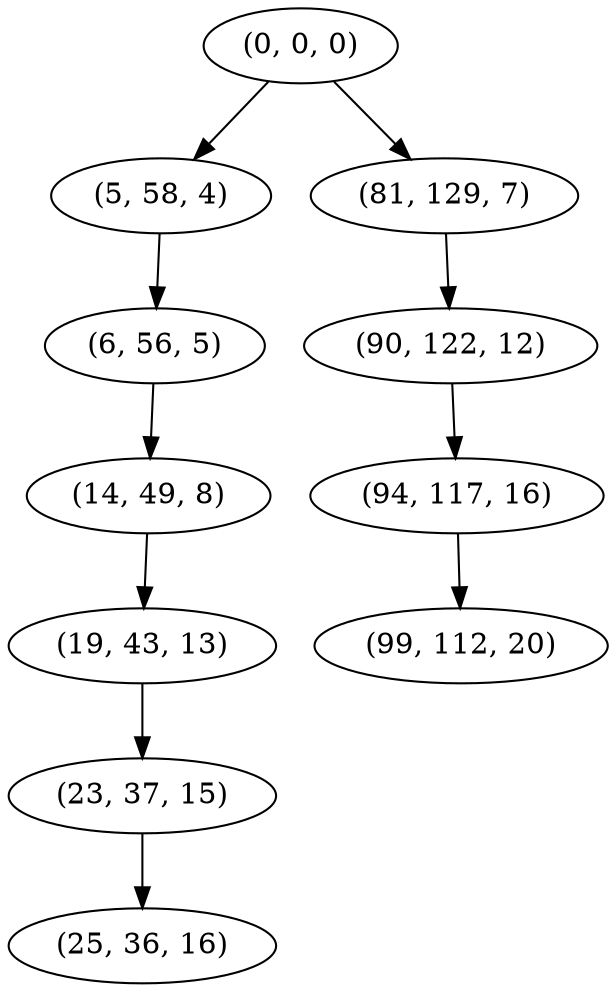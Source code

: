 digraph tree {
    "(0, 0, 0)";
    "(5, 58, 4)";
    "(6, 56, 5)";
    "(14, 49, 8)";
    "(19, 43, 13)";
    "(23, 37, 15)";
    "(25, 36, 16)";
    "(81, 129, 7)";
    "(90, 122, 12)";
    "(94, 117, 16)";
    "(99, 112, 20)";
    "(0, 0, 0)" -> "(5, 58, 4)";
    "(0, 0, 0)" -> "(81, 129, 7)";
    "(5, 58, 4)" -> "(6, 56, 5)";
    "(6, 56, 5)" -> "(14, 49, 8)";
    "(14, 49, 8)" -> "(19, 43, 13)";
    "(19, 43, 13)" -> "(23, 37, 15)";
    "(23, 37, 15)" -> "(25, 36, 16)";
    "(81, 129, 7)" -> "(90, 122, 12)";
    "(90, 122, 12)" -> "(94, 117, 16)";
    "(94, 117, 16)" -> "(99, 112, 20)";
}
